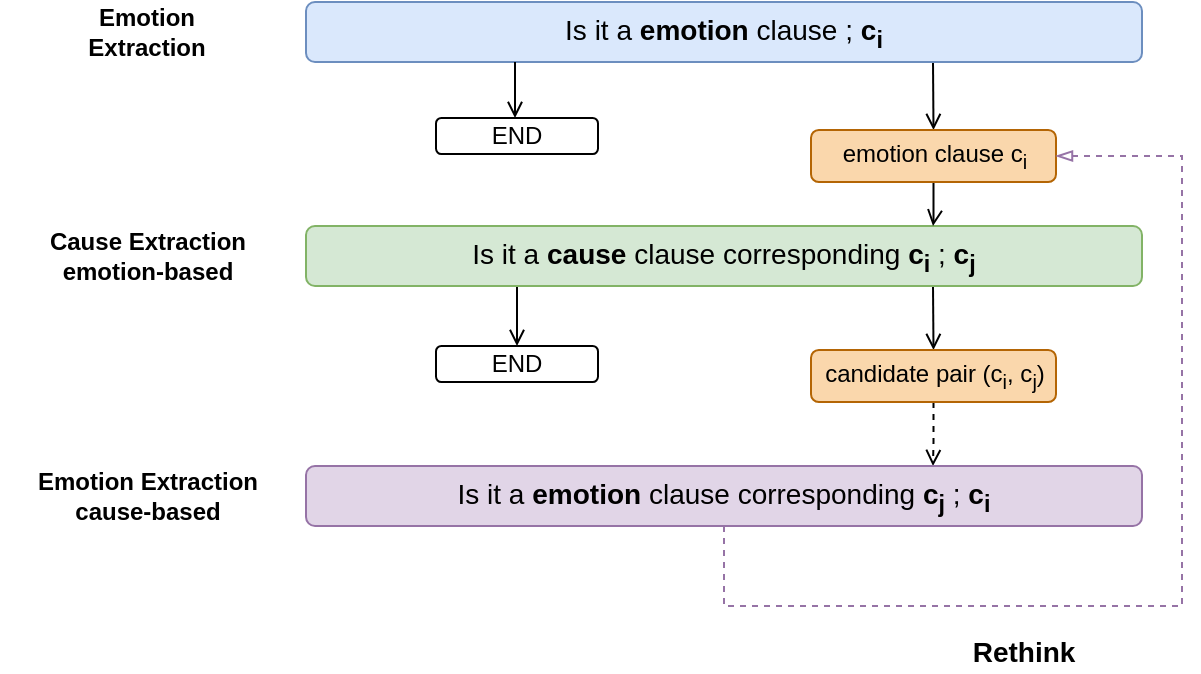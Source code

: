 <mxfile version="14.8.5" type="github">
  <diagram id="khBhBWoCP3W4C1DKPCGf" name="Page-1">
    <mxGraphModel dx="898" dy="490" grid="0" gridSize="10" guides="1" tooltips="1" connect="1" arrows="1" fold="1" page="1" pageScale="1" pageWidth="827" pageHeight="1169" background="none" math="0" shadow="0">
      <root>
        <mxCell id="0" />
        <mxCell id="1" parent="0" />
        <mxCell id="Rp98vRauL4UU2274sa19-13" style="edgeStyle=orthogonalEdgeStyle;rounded=0;orthogonalLoop=1;jettySize=auto;html=1;entryX=0.5;entryY=0;entryDx=0;entryDy=0;exitX=0.75;exitY=1;exitDx=0;exitDy=0;endArrow=open;endFill=0;" parent="1" source="Rp98vRauL4UU2274sa19-1" target="Rp98vRauL4UU2274sa19-8" edge="1">
          <mxGeometry relative="1" as="geometry" />
        </mxCell>
        <mxCell id="Rp98vRauL4UU2274sa19-1" value="&lt;font style=&quot;font-size: 14px&quot;&gt;Is it a &lt;b&gt;emotion&lt;/b&gt; clause ; &lt;b&gt;c&lt;sub&gt;i&lt;/sub&gt;&lt;/b&gt;&lt;/font&gt;" style="rounded=1;whiteSpace=wrap;html=1;fillColor=#dae8fc;strokeColor=#6c8ebf;" parent="1" vertex="1">
          <mxGeometry x="220" y="51" width="418" height="30" as="geometry" />
        </mxCell>
        <mxCell id="Rp98vRauL4UU2274sa19-6" style="edgeStyle=orthogonalEdgeStyle;rounded=0;orthogonalLoop=1;jettySize=auto;html=1;exitX=0.25;exitY=1;exitDx=0;exitDy=0;endArrow=open;endFill=0;" parent="1" source="Rp98vRauL4UU2274sa19-1" target="Rp98vRauL4UU2274sa19-4" edge="1">
          <mxGeometry relative="1" as="geometry">
            <Array as="points">
              <mxPoint x="324" y="113" />
            </Array>
          </mxGeometry>
        </mxCell>
        <mxCell id="Rp98vRauL4UU2274sa19-4" value="END" style="rounded=1;whiteSpace=wrap;html=1;" parent="1" vertex="1">
          <mxGeometry x="285" y="109" width="81" height="18" as="geometry" />
        </mxCell>
        <mxCell id="Rp98vRauL4UU2274sa19-11" style="edgeStyle=orthogonalEdgeStyle;rounded=0;orthogonalLoop=1;jettySize=auto;html=1;entryX=0.5;entryY=0;entryDx=0;entryDy=0;exitX=0.25;exitY=1;exitDx=0;exitDy=0;endArrow=open;endFill=0;" parent="1" source="Rp98vRauL4UU2274sa19-7" target="Rp98vRauL4UU2274sa19-10" edge="1">
          <mxGeometry relative="1" as="geometry" />
        </mxCell>
        <mxCell id="Rp98vRauL4UU2274sa19-15" style="edgeStyle=orthogonalEdgeStyle;rounded=0;orthogonalLoop=1;jettySize=auto;html=1;entryX=0.5;entryY=0;entryDx=0;entryDy=0;exitX=0.75;exitY=1;exitDx=0;exitDy=0;endArrow=open;endFill=0;" parent="1" source="Rp98vRauL4UU2274sa19-7" target="Rp98vRauL4UU2274sa19-12" edge="1">
          <mxGeometry relative="1" as="geometry" />
        </mxCell>
        <mxCell id="Rp98vRauL4UU2274sa19-7" value="&lt;font style=&quot;font-size: 14px&quot;&gt;Is it a &lt;b&gt;cause&lt;/b&gt; clause corresponding &lt;b&gt;c&lt;sub&gt;i&lt;/sub&gt;&lt;/b&gt; ; &lt;b&gt;c&lt;sub&gt;j&lt;/sub&gt;&lt;/b&gt;&lt;/font&gt;" style="rounded=1;whiteSpace=wrap;html=1;fillColor=#d5e8d4;strokeColor=#82b366;" parent="1" vertex="1">
          <mxGeometry x="220" y="163" width="418" height="30" as="geometry" />
        </mxCell>
        <mxCell id="Rp98vRauL4UU2274sa19-14" style="edgeStyle=orthogonalEdgeStyle;rounded=0;orthogonalLoop=1;jettySize=auto;html=1;entryX=0.75;entryY=0;entryDx=0;entryDy=0;endArrow=open;endFill=0;" parent="1" source="Rp98vRauL4UU2274sa19-8" target="Rp98vRauL4UU2274sa19-7" edge="1">
          <mxGeometry relative="1" as="geometry">
            <mxPoint x="439" y="140" as="targetPoint" />
          </mxGeometry>
        </mxCell>
        <mxCell id="Rp98vRauL4UU2274sa19-8" value="emotion clause c&lt;sub&gt;i&lt;/sub&gt;" style="rounded=1;whiteSpace=wrap;html=1;fillColor=#fad7ac;strokeColor=#b46504;" parent="1" vertex="1">
          <mxGeometry x="472.5" y="115" width="122.5" height="26" as="geometry" />
        </mxCell>
        <mxCell id="Rp98vRauL4UU2274sa19-10" value="END" style="rounded=1;whiteSpace=wrap;html=1;" parent="1" vertex="1">
          <mxGeometry x="285" y="223" width="81" height="18" as="geometry" />
        </mxCell>
        <mxCell id="Rp98vRauL4UU2274sa19-17" style="edgeStyle=orthogonalEdgeStyle;rounded=0;orthogonalLoop=1;jettySize=auto;html=1;entryX=0.75;entryY=0;entryDx=0;entryDy=0;endArrow=open;endFill=0;dashed=1;" parent="1" source="Rp98vRauL4UU2274sa19-12" target="Rp98vRauL4UU2274sa19-16" edge="1">
          <mxGeometry relative="1" as="geometry" />
        </mxCell>
        <mxCell id="Rp98vRauL4UU2274sa19-12" value="candidate pair (c&lt;sub&gt;i&lt;/sub&gt;, c&lt;sub&gt;j&lt;/sub&gt;)" style="rounded=1;whiteSpace=wrap;html=1;fillColor=#fad7ac;strokeColor=#b46504;" parent="1" vertex="1">
          <mxGeometry x="472.5" y="225" width="122.5" height="26" as="geometry" />
        </mxCell>
        <mxCell id="Rp98vRauL4UU2274sa19-21" style="rounded=0;orthogonalLoop=1;jettySize=auto;html=1;entryX=1;entryY=0.5;entryDx=0;entryDy=0;exitX=0.5;exitY=1;exitDx=0;exitDy=0;edgeStyle=orthogonalEdgeStyle;endArrow=blockThin;endFill=0;dashed=1;fillColor=#e1d5e7;strokeColor=#9673a6;" parent="1" source="Rp98vRauL4UU2274sa19-16" target="Rp98vRauL4UU2274sa19-8" edge="1">
          <mxGeometry relative="1" as="geometry">
            <Array as="points">
              <mxPoint x="429" y="353" />
              <mxPoint x="658" y="353" />
              <mxPoint x="658" y="128" />
            </Array>
          </mxGeometry>
        </mxCell>
        <mxCell id="Rp98vRauL4UU2274sa19-16" value="&lt;font style=&quot;font-size: 14px&quot;&gt;Is it a &lt;b&gt;emotion&lt;/b&gt; clause corresponding &lt;b&gt;c&lt;sub&gt;j&lt;/sub&gt;&lt;/b&gt;&amp;nbsp;; &lt;b&gt;c&lt;sub&gt;i&lt;/sub&gt;&lt;/b&gt;&lt;/font&gt;" style="rounded=1;whiteSpace=wrap;html=1;fillColor=#e1d5e7;strokeColor=#9673a6;" parent="1" vertex="1">
          <mxGeometry x="220" y="283" width="418" height="30" as="geometry" />
        </mxCell>
        <mxCell id="Rp98vRauL4UU2274sa19-18" value="&lt;b&gt;Emotion&lt;br&gt;Extraction&lt;/b&gt;" style="text;html=1;strokeColor=none;fillColor=none;align=center;verticalAlign=middle;whiteSpace=wrap;rounded=0;" parent="1" vertex="1">
          <mxGeometry x="67" y="56" width="147" height="20" as="geometry" />
        </mxCell>
        <mxCell id="Rp98vRauL4UU2274sa19-19" value="&lt;b&gt;Cause Extraction &lt;br&gt;emotion-based&lt;/b&gt;" style="text;html=1;strokeColor=none;fillColor=none;align=center;verticalAlign=middle;whiteSpace=wrap;rounded=0;" parent="1" vertex="1">
          <mxGeometry x="72.75" y="168" width="135.5" height="20" as="geometry" />
        </mxCell>
        <mxCell id="Rp98vRauL4UU2274sa19-20" value="&lt;b&gt;Emotion Extraction &lt;br&gt;cause-based&lt;/b&gt;" style="text;html=1;strokeColor=none;fillColor=none;align=center;verticalAlign=middle;whiteSpace=wrap;rounded=0;" parent="1" vertex="1">
          <mxGeometry x="73.5" y="288" width="134" height="20" as="geometry" />
        </mxCell>
        <mxCell id="Rp98vRauL4UU2274sa19-25" value="&lt;b&gt;&lt;font style=&quot;font-size: 14px&quot;&gt;Rethink&lt;/font&gt;&lt;/b&gt;" style="text;html=1;strokeColor=none;fillColor=none;align=center;verticalAlign=middle;whiteSpace=wrap;rounded=0;" parent="1" vertex="1">
          <mxGeometry x="559" y="366" width="40" height="20" as="geometry" />
        </mxCell>
      </root>
    </mxGraphModel>
  </diagram>
</mxfile>
